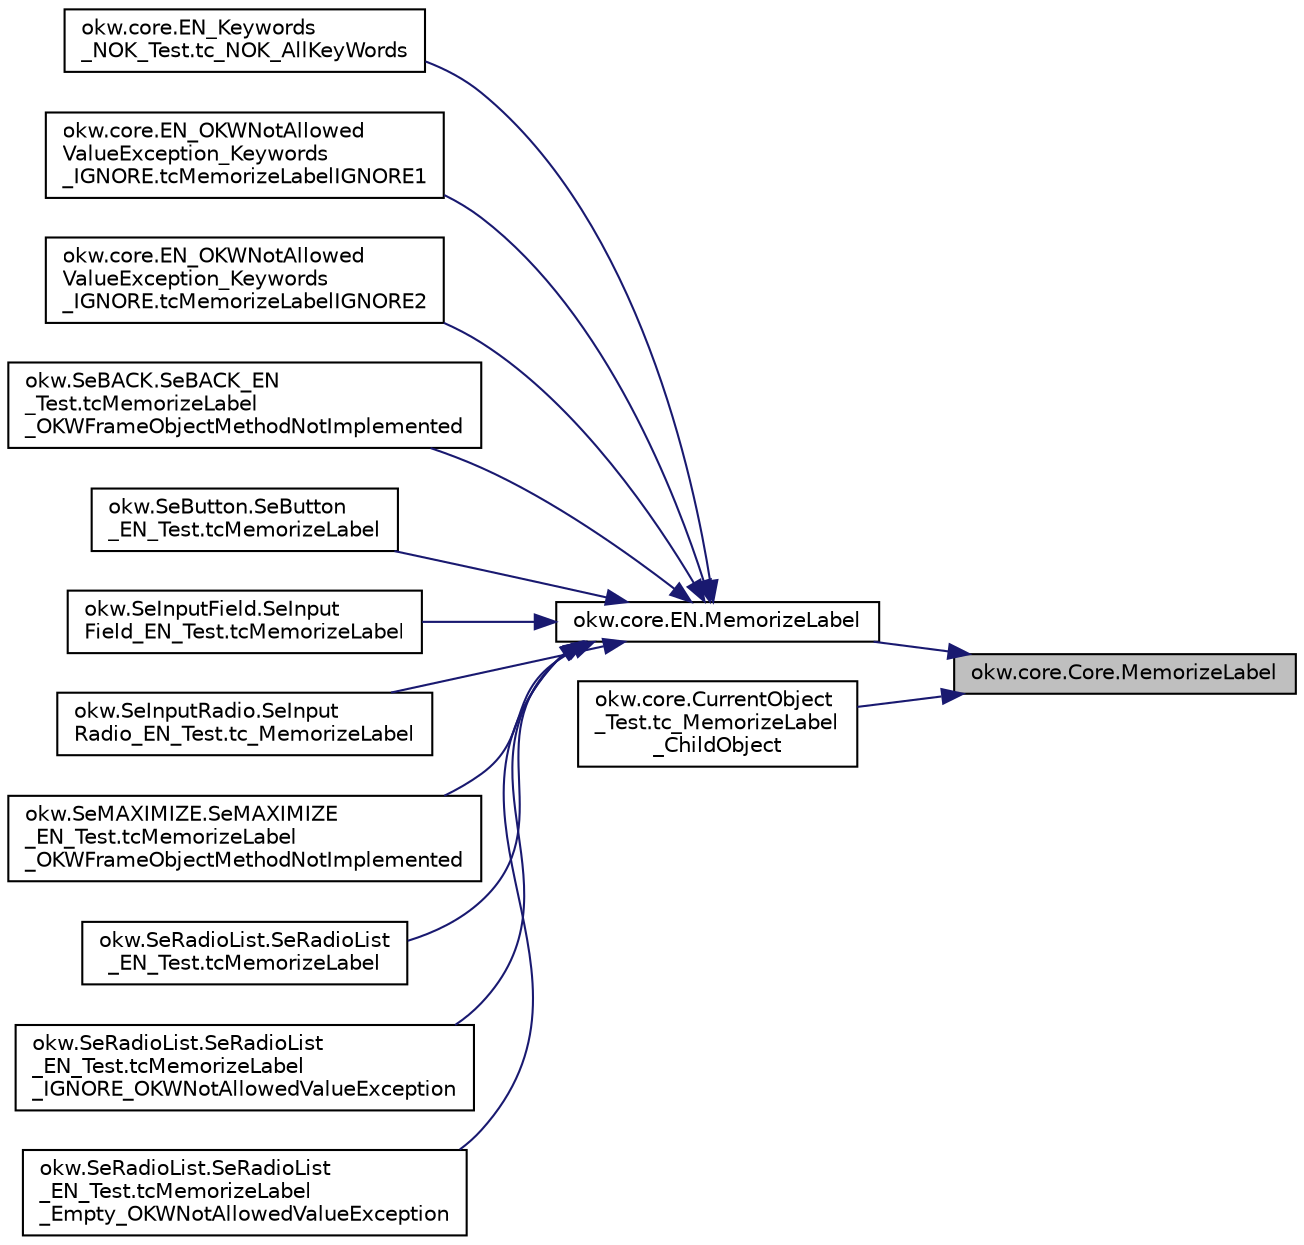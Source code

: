 digraph "okw.core.Core.MemorizeLabel"
{
 // INTERACTIVE_SVG=YES
 // LATEX_PDF_SIZE
  edge [fontname="Helvetica",fontsize="10",labelfontname="Helvetica",labelfontsize="10"];
  node [fontname="Helvetica",fontsize="10",shape=record];
  rankdir="RL";
  Node1184 [label="okw.core.Core.MemorizeLabel",height=0.2,width=0.4,color="black", fillcolor="grey75", style="filled", fontcolor="black",tooltip="Speirchert den aktuellen Wert der Etikette, und legt diesen unter fpsMemKeyName ab."];
  Node1184 -> Node1185 [dir="back",color="midnightblue",fontsize="10",style="solid",fontname="Helvetica"];
  Node1185 [label="okw.core.EN.MemorizeLabel",height=0.2,width=0.4,color="black", fillcolor="white", style="filled",URL="$classokw_1_1core_1_1_e_n.html#aecb0b17c6683319633eec36e2646f3f5",tooltip="Speirchert den aktuellen Wert der Etikette, und legt diesen unter fpsMemKeyName ab."];
  Node1185 -> Node1186 [dir="back",color="midnightblue",fontsize="10",style="solid",fontname="Helvetica"];
  Node1186 [label="okw.core.EN_Keywords\l_NOK_Test.tc_NOK_AllKeyWords",height=0.2,width=0.4,color="black", fillcolor="white", style="filled",URL="$classokw_1_1core_1_1_e_n___keywords___n_o_k___test.html#a81a960a2341dfb0e27da7871291c84dc",tooltip="Prüft methoden aufruf für einen einfachen Click."];
  Node1185 -> Node1187 [dir="back",color="midnightblue",fontsize="10",style="solid",fontname="Helvetica"];
  Node1187 [label="okw.core.EN_OKWNotAllowed\lValueException_Keywords\l_IGNORE.tcMemorizeLabelIGNORE1",height=0.2,width=0.4,color="black", fillcolor="white", style="filled",URL="$classokw_1_1core_1_1_e_n___o_k_w_not_allowed_value_exception___keywords___i_g_n_o_r_e.html#a2a8cb99a9d1cc182f3bc3ccf5b52848f",tooltip="Prüft ob \"${IGNORE} \" die Ausnahme okw.exceptions.OKWNotAllowedValueException auslöst."];
  Node1185 -> Node1188 [dir="back",color="midnightblue",fontsize="10",style="solid",fontname="Helvetica"];
  Node1188 [label="okw.core.EN_OKWNotAllowed\lValueException_Keywords\l_IGNORE.tcMemorizeLabelIGNORE2",height=0.2,width=0.4,color="black", fillcolor="white", style="filled",URL="$classokw_1_1core_1_1_e_n___o_k_w_not_allowed_value_exception___keywords___i_g_n_o_r_e.html#a15ebf4abb1c918d82e9def2e5eae825f",tooltip="Prüft ob \"\"${IGNORE}${TCN}\" die Ausnahme okw.exceptions.OKWNotAllowedValueException auslöst."];
  Node1185 -> Node1189 [dir="back",color="midnightblue",fontsize="10",style="solid",fontname="Helvetica"];
  Node1189 [label="okw.SeBACK.SeBACK_EN\l_Test.tcMemorizeLabel\l_OKWFrameObjectMethodNotImplemented",height=0.2,width=0.4,color="black", fillcolor="white", style="filled",URL="$classokw_1_1_se_b_a_c_k_1_1_se_b_a_c_k___e_n___test.html#ab0bddf0bdf4a7017f461bfd9baa76624",tooltip="Teste das Schlüsselwort MemorizeLabel( FN, MemKey ) eines SeBACK Prüfen."];
  Node1185 -> Node1190 [dir="back",color="midnightblue",fontsize="10",style="solid",fontname="Helvetica"];
  Node1190 [label="okw.SeButton.SeButton\l_EN_Test.tcMemorizeLabel",height=0.2,width=0.4,color="black", fillcolor="white", style="filled",URL="$classokw_1_1_se_button_1_1_se_button___e_n___test.html#abf28e6329df074217d8c0bc889fdb9b4",tooltip="Test des Schlüsselwortes MemorizeCaption für den GUI-Adapter SeButton."];
  Node1185 -> Node1191 [dir="back",color="midnightblue",fontsize="10",style="solid",fontname="Helvetica"];
  Node1191 [label="okw.SeInputField.SeInput\lField_EN_Test.tcMemorizeLabel",height=0.2,width=0.4,color="black", fillcolor="white", style="filled",URL="$classokw_1_1_se_input_field_1_1_se_input_field___e_n___test.html#a6ae8699a98d818972e564c77d818da20",tooltip="Teste das Schlüsselwort MemorizeLabel( FN, MemKey ) eines SeInputText Prüfen."];
  Node1185 -> Node1192 [dir="back",color="midnightblue",fontsize="10",style="solid",fontname="Helvetica"];
  Node1192 [label="okw.SeInputRadio.SeInput\lRadio_EN_Test.tc_MemorizeLabel",height=0.2,width=0.4,color="black", fillcolor="white", style="filled",URL="$classokw_1_1_se_input_radio_1_1_se_input_radio___e_n___test.html#a39fbafcc74d53e91efb523e129b67aa2",tooltip="Test des Schlüsselwortes MemorizeLabel für den GUI-Adapter SeInputRadio."];
  Node1185 -> Node1193 [dir="back",color="midnightblue",fontsize="10",style="solid",fontname="Helvetica"];
  Node1193 [label="okw.SeMAXIMIZE.SeMAXIMIZE\l_EN_Test.tcMemorizeLabel\l_OKWFrameObjectMethodNotImplemented",height=0.2,width=0.4,color="black", fillcolor="white", style="filled",URL="$classokw_1_1_se_m_a_x_i_m_i_z_e_1_1_se_m_a_x_i_m_i_z_e___e_n___test.html#a7124f05d1703f310ef914e1bfd48fa51",tooltip="Teste das Schlüsselwort MemorizeLabel( FN, MemKey ) eines SeMAXIMIZE Prüfen."];
  Node1185 -> Node1194 [dir="back",color="midnightblue",fontsize="10",style="solid",fontname="Helvetica"];
  Node1194 [label="okw.SeRadioList.SeRadioList\l_EN_Test.tcMemorizeLabel",height=0.2,width=0.4,color="black", fillcolor="white", style="filled",URL="$classokw_1_1_se_radio_list_1_1_se_radio_list___e_n___test.html#ab6da5e2d827c5e804768ff83bf7bb6ff",tooltip="Prüft die Methode SeRadioList.MemorizeValue."];
  Node1185 -> Node1195 [dir="back",color="midnightblue",fontsize="10",style="solid",fontname="Helvetica"];
  Node1195 [label="okw.SeRadioList.SeRadioList\l_EN_Test.tcMemorizeLabel\l_IGNORE_OKWNotAllowedValueException",height=0.2,width=0.4,color="black", fillcolor="white", style="filled",URL="$classokw_1_1_se_radio_list_1_1_se_radio_list___e_n___test.html#a4303fc17d4342ecb5458f71b8696a83b",tooltip="Prüft die Methode SeRadioList.MemorizeLabel."];
  Node1185 -> Node1196 [dir="back",color="midnightblue",fontsize="10",style="solid",fontname="Helvetica"];
  Node1196 [label="okw.SeRadioList.SeRadioList\l_EN_Test.tcMemorizeLabel\l_Empty_OKWNotAllowedValueException",height=0.2,width=0.4,color="black", fillcolor="white", style="filled",URL="$classokw_1_1_se_radio_list_1_1_se_radio_list___e_n___test.html#a6867860868e8cc03d7c683740c2876bd",tooltip="Prüft die Methode SeRadioList.MemorizeLabel."];
  Node1184 -> Node1197 [dir="back",color="midnightblue",fontsize="10",style="solid",fontname="Helvetica"];
  Node1197 [label="okw.core.CurrentObject\l_Test.tc_MemorizeLabel\l_ChildObject",height=0.2,width=0.4,color="black", fillcolor="white", style="filled",URL="$classokw_1_1core_1_1_current_object___test.html#a2d646495904f5919262132a7e3baae3c",tooltip="Testziel: Prüft den Aufruf der Methode MemorizeLabel( FN, MemKey ) im ChildObject."];
}
